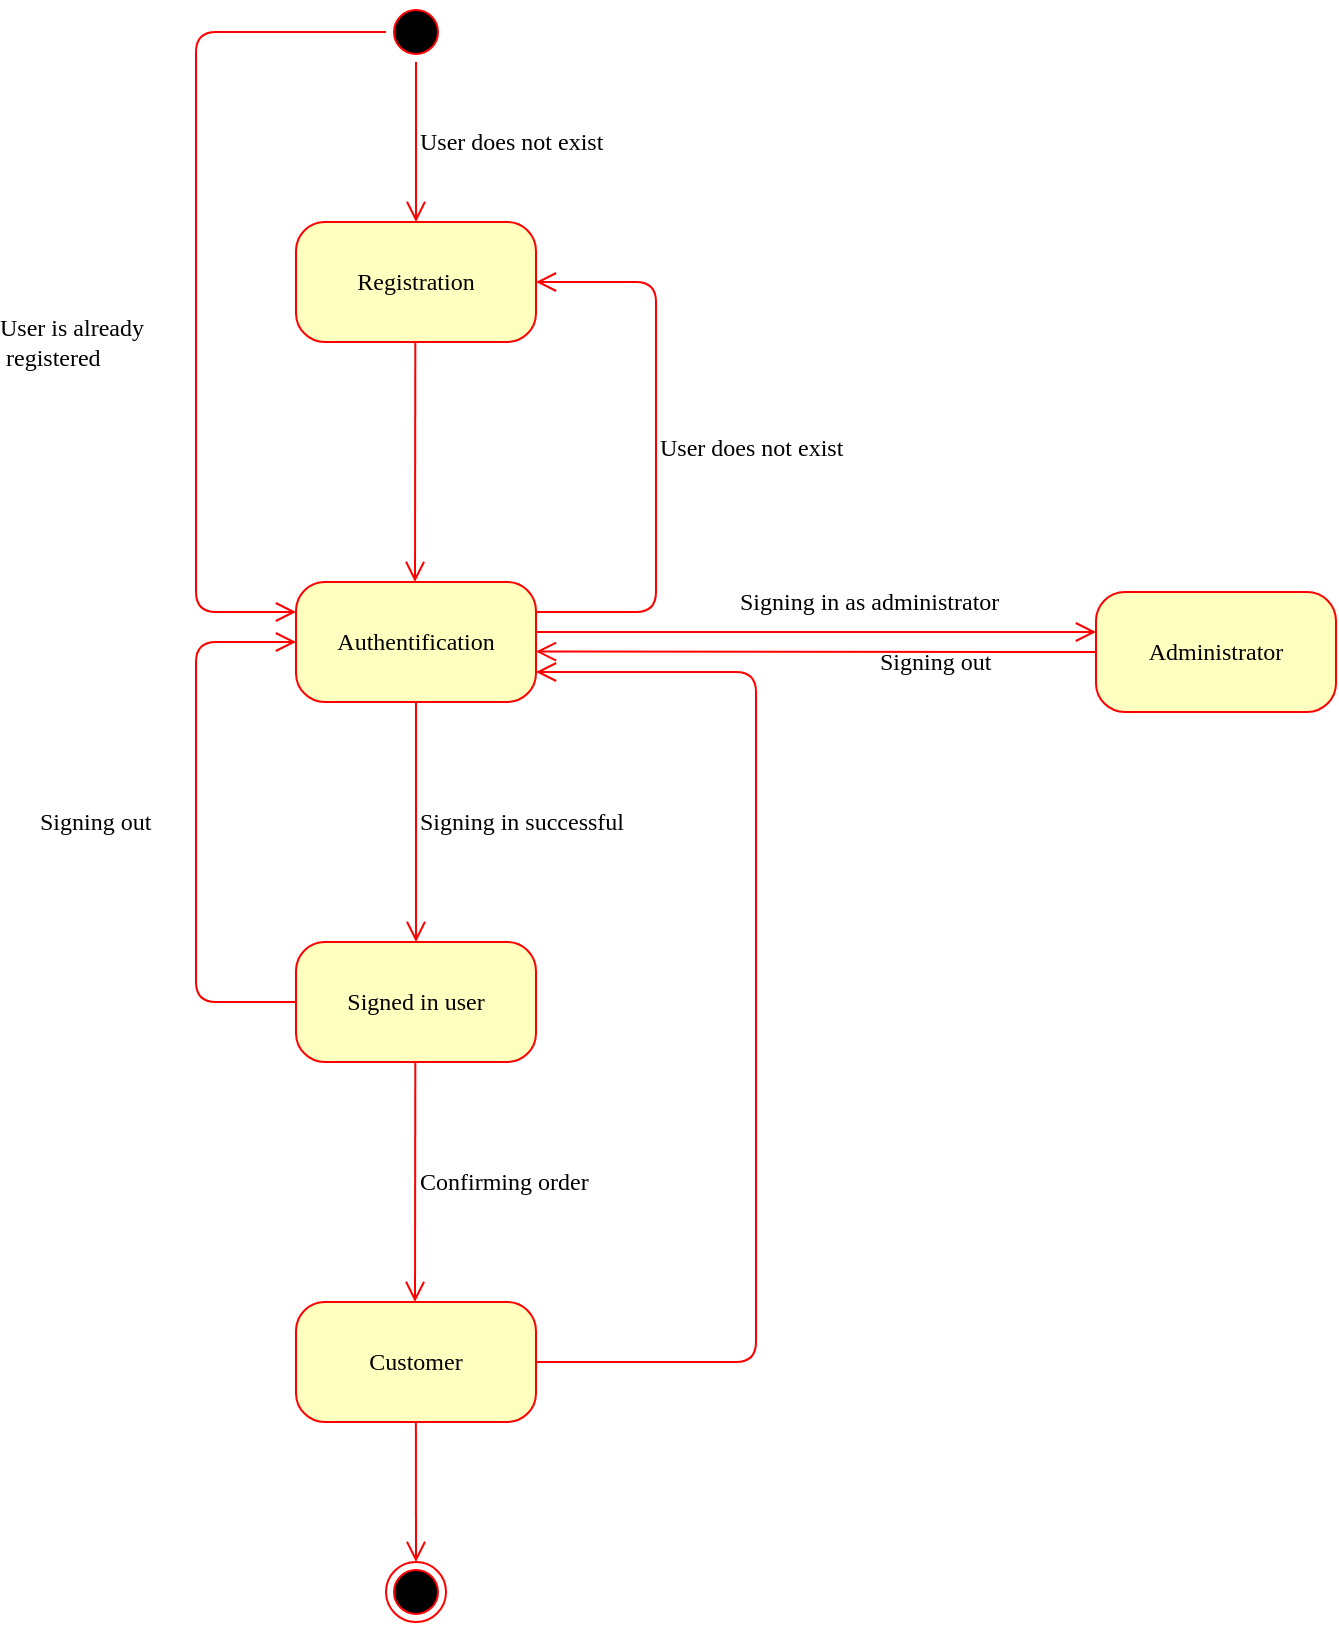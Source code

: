 <mxfile version="13.9.9" type="device"><diagram name="Page-1" id="58cdce13-f638-feb5-8d6f-7d28b1aa9fa0"><mxGraphModel dx="1560" dy="948" grid="1" gridSize="10" guides="1" tooltips="1" connect="1" arrows="1" fold="1" page="1" pageScale="1" pageWidth="1100" pageHeight="850" background="#ffffff" math="0" shadow="0"><root><mxCell id="0"/><mxCell id="1" parent="0"/><mxCell id="382b91b5511bd0f7-1" value="" style="ellipse;html=1;shape=startState;fillColor=#000000;strokeColor=#ff0000;rounded=1;shadow=0;comic=0;labelBackgroundColor=none;fontFamily=Verdana;fontSize=12;fontColor=#000000;align=center;direction=south;" parent="1" vertex="1"><mxGeometry x="285" y="10" width="30" height="30" as="geometry"/></mxCell><mxCell id="382b91b5511bd0f7-5" value="Authentification" style="rounded=1;whiteSpace=wrap;html=1;arcSize=24;fillColor=#ffffc0;strokeColor=#ff0000;shadow=0;comic=0;labelBackgroundColor=none;fontFamily=Verdana;fontSize=12;fontColor=#000000;align=center;" parent="1" vertex="1"><mxGeometry x="240" y="300" width="120" height="60" as="geometry"/></mxCell><mxCell id="382b91b5511bd0f7-6" value="Registration" style="rounded=1;whiteSpace=wrap;html=1;arcSize=24;fillColor=#ffffc0;strokeColor=#ff0000;shadow=0;comic=0;labelBackgroundColor=none;fontFamily=Verdana;fontSize=12;fontColor=#000000;align=center;" parent="1" vertex="1"><mxGeometry x="240" y="120" width="120" height="60" as="geometry"/></mxCell><mxCell id="2a3bc250acf0617d-9" value="User does not exist" style="edgeStyle=orthogonalEdgeStyle;html=1;labelBackgroundColor=none;endArrow=open;endSize=8;strokeColor=#ff0000;fontFamily=Verdana;fontSize=12;align=left;" parent="1" source="382b91b5511bd0f7-1" target="382b91b5511bd0f7-6" edge="1"><mxGeometry relative="1" as="geometry"/></mxCell><mxCell id="2a3bc250acf0617d-15" style="edgeStyle=orthogonalEdgeStyle;html=1;exitX=1;exitY=0.5;entryX=1;entryY=0.75;labelBackgroundColor=none;endArrow=open;endSize=8;strokeColor=#ff0000;fontFamily=Verdana;fontSize=12;align=left;exitDx=0;exitDy=0;entryDx=0;entryDy=0;" parent="1" source="TN2tbbvh30ncD6S_9nVg-9" target="382b91b5511bd0f7-5" edge="1"><mxGeometry relative="1" as="geometry"><mxPoint x="620" y="355" as="sourcePoint"/><Array as="points"><mxPoint x="470" y="690"/><mxPoint x="470" y="345"/></Array></mxGeometry></mxCell><mxCell id="3cde6dad864a17aa-8" value="Signing in successful" style="edgeStyle=elbowEdgeStyle;html=1;labelBackgroundColor=none;endArrow=open;endSize=8;strokeColor=#ff0000;fontFamily=Verdana;fontSize=12;align=left;exitX=0.5;exitY=1;exitDx=0;exitDy=0;entryX=0.5;entryY=0;entryDx=0;entryDy=0;" parent="1" source="382b91b5511bd0f7-5" target="TN2tbbvh30ncD6S_9nVg-6" edge="1"><mxGeometry relative="1" as="geometry"><mxPoint x="350" y="505" as="sourcePoint"/><mxPoint x="270.241" y="485" as="targetPoint"/></mxGeometry></mxCell><mxCell id="TN2tbbvh30ncD6S_9nVg-3" value="User does not exist" style="edgeStyle=orthogonalEdgeStyle;html=1;exitX=1;exitY=0.25;entryX=1;entryY=0.5;labelBackgroundColor=none;endArrow=open;endSize=8;strokeColor=#ff0000;fontFamily=Verdana;fontSize=12;align=left;entryDx=0;entryDy=0;exitDx=0;exitDy=0;" parent="1" source="382b91b5511bd0f7-5" target="382b91b5511bd0f7-6" edge="1"><mxGeometry relative="1" as="geometry"><mxPoint x="361" y="340" as="sourcePoint"/><mxPoint x="491" y="255" as="targetPoint"/><Array as="points"><mxPoint x="420" y="315"/><mxPoint x="420" y="150"/></Array></mxGeometry></mxCell><mxCell id="TN2tbbvh30ncD6S_9nVg-6" value="Signed in user" style="rounded=1;whiteSpace=wrap;html=1;arcSize=24;fillColor=#ffffc0;strokeColor=#ff0000;shadow=0;comic=0;labelBackgroundColor=none;fontFamily=Verdana;fontSize=12;fontColor=#000000;align=center;" parent="1" vertex="1"><mxGeometry x="240" y="480" width="120" height="60" as="geometry"/></mxCell><mxCell id="TN2tbbvh30ncD6S_9nVg-7" value="Signing out" style="edgeStyle=elbowEdgeStyle;html=1;exitX=0;exitY=0.75;entryX=0;entryY=0.5;labelBackgroundColor=none;endArrow=open;endSize=8;strokeColor=#ff0000;fontFamily=Verdana;fontSize=12;align=left;entryDx=0;entryDy=0;" parent="1" target="382b91b5511bd0f7-5" edge="1"><mxGeometry y="80" relative="1" as="geometry"><mxPoint x="240" y="510" as="sourcePoint"/><mxPoint x="70" y="540" as="targetPoint"/><Array as="points"><mxPoint x="190" y="400"/><mxPoint x="180" y="420"/></Array><mxPoint as="offset"/></mxGeometry></mxCell><mxCell id="TN2tbbvh30ncD6S_9nVg-8" style="edgeStyle=elbowEdgeStyle;html=1;labelBackgroundColor=none;endArrow=open;endSize=8;strokeColor=#ff0000;fontFamily=Verdana;fontSize=12;align=left;exitX=0.5;exitY=1;exitDx=0;exitDy=0;entryX=0.5;entryY=0;entryDx=0;entryDy=0;" parent="1" edge="1"><mxGeometry relative="1" as="geometry"><mxPoint x="299.66" y="180" as="sourcePoint"/><mxPoint x="299.66" y="300" as="targetPoint"/></mxGeometry></mxCell><mxCell id="TN2tbbvh30ncD6S_9nVg-9" value="Customer" style="rounded=1;whiteSpace=wrap;html=1;arcSize=24;fillColor=#ffffc0;strokeColor=#ff0000;shadow=0;comic=0;labelBackgroundColor=none;fontFamily=Verdana;fontSize=12;fontColor=#000000;align=center;" parent="1" vertex="1"><mxGeometry x="240" y="660" width="120" height="60" as="geometry"/></mxCell><mxCell id="TN2tbbvh30ncD6S_9nVg-10" value="Confirming order" style="edgeStyle=elbowEdgeStyle;html=1;labelBackgroundColor=none;endArrow=open;endSize=8;strokeColor=#ff0000;fontFamily=Verdana;fontSize=12;align=left;exitX=0.5;exitY=1;exitDx=0;exitDy=0;entryX=0.5;entryY=0;entryDx=0;entryDy=0;" parent="1" edge="1"><mxGeometry relative="1" as="geometry"><mxPoint x="299.66" y="540" as="sourcePoint"/><mxPoint x="299.66" y="660" as="targetPoint"/></mxGeometry></mxCell><mxCell id="TN2tbbvh30ncD6S_9nVg-11" value="Administrator" style="rounded=1;whiteSpace=wrap;html=1;arcSize=24;fillColor=#ffffc0;strokeColor=#ff0000;shadow=0;comic=0;labelBackgroundColor=none;fontFamily=Verdana;fontSize=12;fontColor=#000000;align=center;" parent="1" vertex="1"><mxGeometry x="640" y="305" width="120" height="60" as="geometry"/></mxCell><mxCell id="TN2tbbvh30ncD6S_9nVg-13" value="Signing in as administrator" style="edgeStyle=orthogonalEdgeStyle;html=1;labelBackgroundColor=none;endArrow=open;endSize=8;strokeColor=#ff0000;fontFamily=Verdana;fontSize=12;align=left;" parent="1" edge="1"><mxGeometry x="-0.286" y="15" relative="1" as="geometry"><mxPoint x="360" y="325" as="sourcePoint"/><mxPoint x="640" y="325" as="targetPoint"/><Array as="points"><mxPoint x="360" y="325"/><mxPoint x="630" y="325"/></Array><mxPoint as="offset"/></mxGeometry></mxCell><mxCell id="TN2tbbvh30ncD6S_9nVg-14" value="Signing out" style="edgeStyle=orthogonalEdgeStyle;html=1;labelBackgroundColor=none;endArrow=open;endSize=8;strokeColor=#ff0000;fontFamily=Verdana;fontSize=12;align=left;exitX=0;exitY=0.5;exitDx=0;exitDy=0;" parent="1" source="TN2tbbvh30ncD6S_9nVg-11" edge="1"><mxGeometry x="-0.214" y="5" relative="1" as="geometry"><mxPoint x="630" y="334.83" as="sourcePoint"/><mxPoint x="360" y="334.83" as="targetPoint"/><Array as="points"><mxPoint x="360" y="335"/></Array><mxPoint as="offset"/></mxGeometry></mxCell><mxCell id="TN2tbbvh30ncD6S_9nVg-15" value="User is already&lt;br&gt;&amp;nbsp;registered" style="edgeStyle=elbowEdgeStyle;html=1;exitX=0.5;exitY=1;labelBackgroundColor=none;endArrow=open;endSize=8;strokeColor=#ff0000;fontFamily=Verdana;fontSize=12;align=left;entryX=0;entryY=0.25;entryDx=0;entryDy=0;exitDx=0;exitDy=0;" parent="1" source="382b91b5511bd0f7-1" target="382b91b5511bd0f7-5" edge="1"><mxGeometry x="0.149" y="-100" relative="1" as="geometry"><mxPoint x="240" y="20.0" as="sourcePoint"/><mxPoint x="240" y="190" as="targetPoint"/><Array as="points"><mxPoint x="190" y="-90"/><mxPoint x="180" y="-70"/></Array><mxPoint as="offset"/></mxGeometry></mxCell><mxCell id="1V8oYarQM1WgPklYZVDc-1" value="" style="ellipse;html=1;shape=endState;fillColor=#000000;strokeColor=#ff0000;rounded=1;shadow=0;comic=0;labelBackgroundColor=none;fontFamily=Verdana;fontSize=12;fontColor=#000000;align=center;" parent="1" vertex="1"><mxGeometry x="285" y="790" width="30" height="30" as="geometry"/></mxCell><mxCell id="1V8oYarQM1WgPklYZVDc-2" value="" style="edgeStyle=elbowEdgeStyle;html=1;labelBackgroundColor=none;endArrow=open;endSize=8;strokeColor=#ff0000;fontFamily=Verdana;fontSize=12;align=left;exitX=0.5;exitY=1;exitDx=0;exitDy=0;" parent="1" edge="1"><mxGeometry relative="1" as="geometry"><mxPoint x="299.95" y="720" as="sourcePoint"/><mxPoint x="299.95" y="790" as="targetPoint"/></mxGeometry></mxCell></root></mxGraphModel></diagram></mxfile>